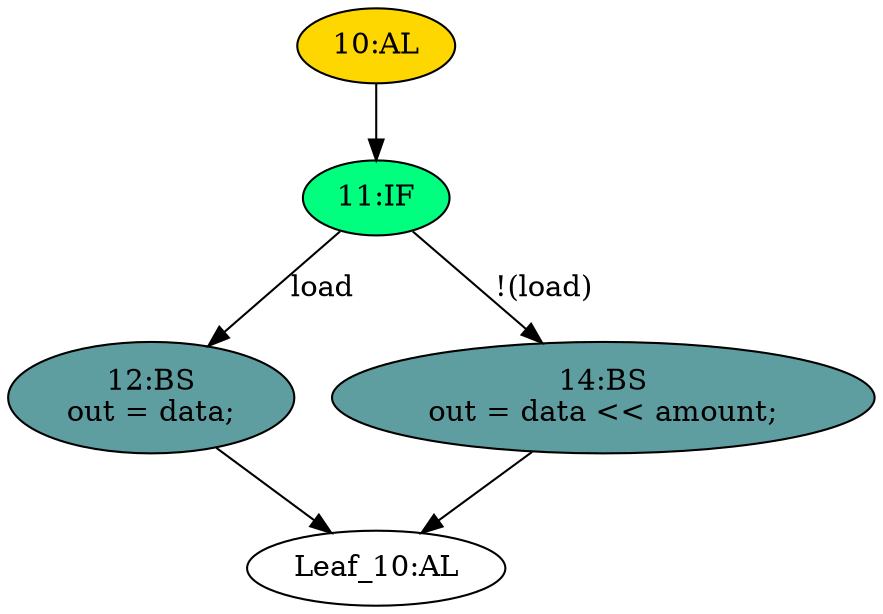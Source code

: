 strict digraph "compose( ,  )" {
	node [label="\N"];
	"10:AL"	[ast="<pyverilog.vparser.ast.Always object at 0x7f6a0a7e34d0>",
		clk_sens=True,
		fillcolor=gold,
		label="10:AL",
		sens="['clk']",
		statements="[]",
		style=filled,
		typ=Always,
		use_var="['load', 'amount', 'data']"];
	"11:IF"	[ast="<pyverilog.vparser.ast.IfStatement object at 0x7f6a0a7e3ed0>",
		fillcolor=springgreen,
		label="11:IF",
		statements="[]",
		style=filled,
		typ=IfStatement];
	"10:AL" -> "11:IF"	[cond="[]",
		lineno=None];
	"12:BS"	[ast="<pyverilog.vparser.ast.BlockingSubstitution object at 0x7f6a0a78ee90>",
		fillcolor=cadetblue,
		label="12:BS
out = data;",
		statements="[<pyverilog.vparser.ast.BlockingSubstitution object at 0x7f6a0a78ee90>]",
		style=filled,
		typ=BlockingSubstitution];
	"Leaf_10:AL"	[def_var="['out']",
		label="Leaf_10:AL"];
	"12:BS" -> "Leaf_10:AL"	[cond="[]",
		lineno=None];
	"11:IF" -> "12:BS"	[cond="['load']",
		label=load,
		lineno=11];
	"14:BS"	[ast="<pyverilog.vparser.ast.BlockingSubstitution object at 0x7f6a0a7f1450>",
		fillcolor=cadetblue,
		label="14:BS
out = data << amount;",
		statements="[<pyverilog.vparser.ast.BlockingSubstitution object at 0x7f6a0a7f1450>]",
		style=filled,
		typ=BlockingSubstitution];
	"11:IF" -> "14:BS"	[cond="['load']",
		label="!(load)",
		lineno=11];
	"14:BS" -> "Leaf_10:AL"	[cond="[]",
		lineno=None];
}
